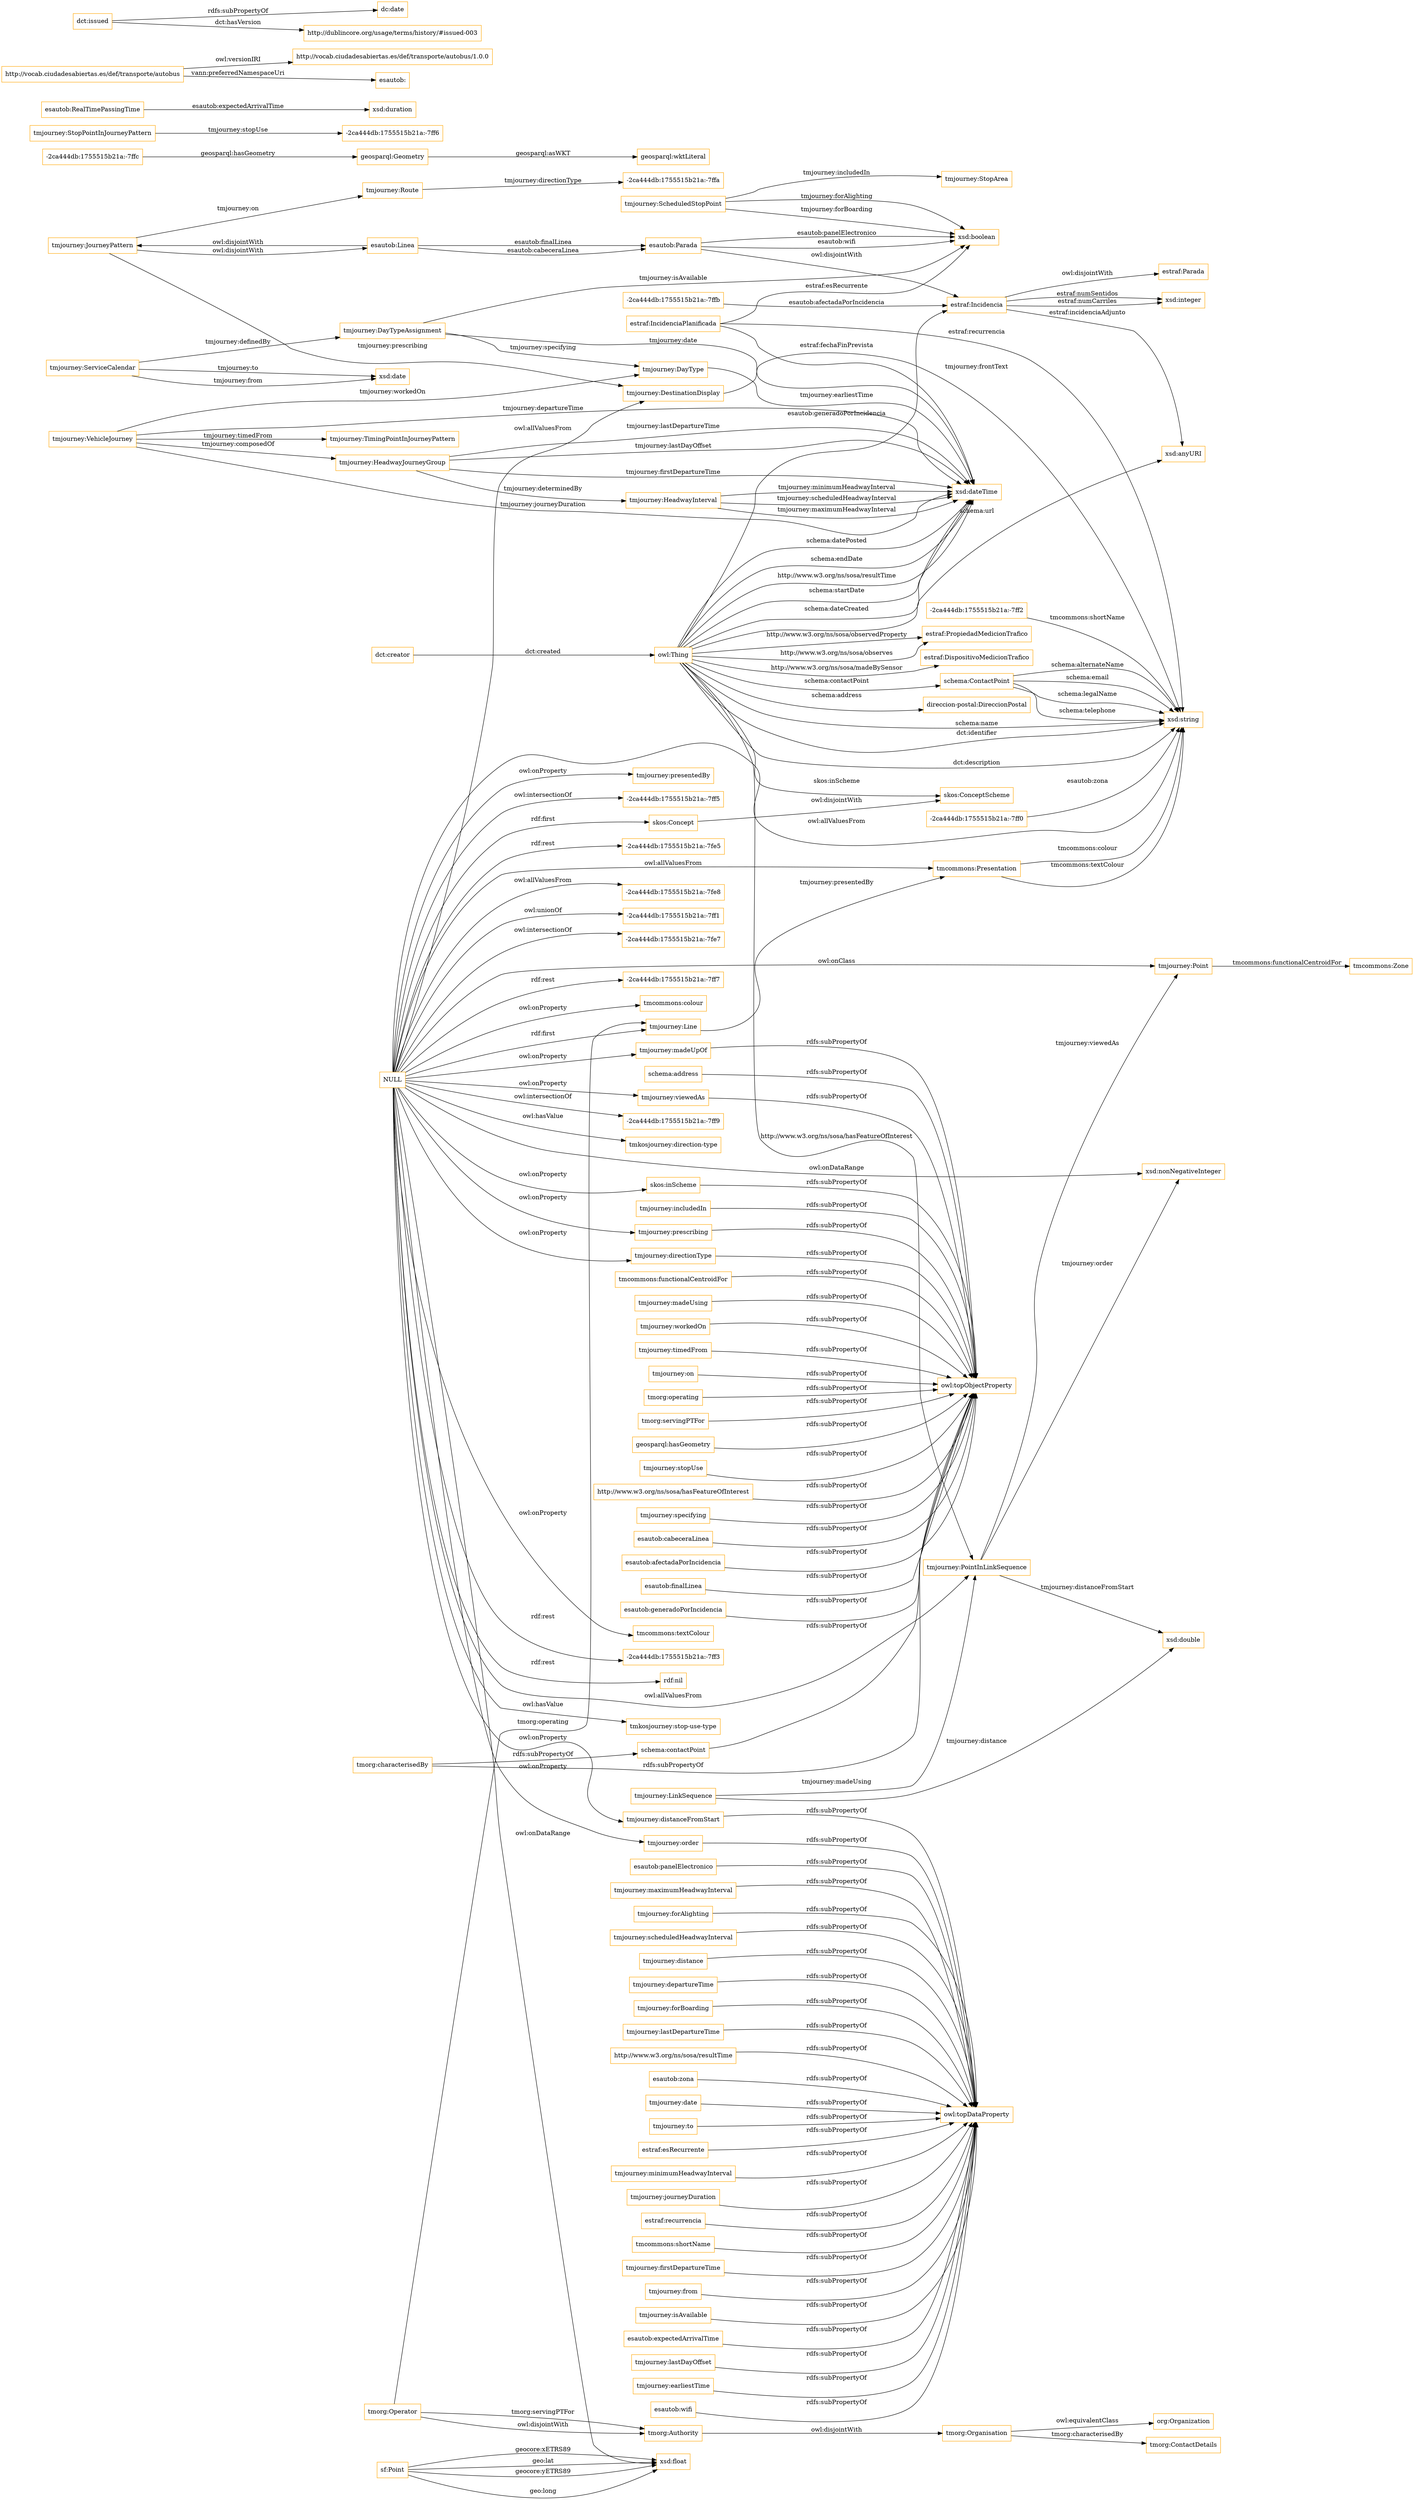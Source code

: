 digraph ar2dtool_diagram { 
rankdir=LR;
size="1501"
node [shape = rectangle, color="orange"]; "tmjourney:StopArea" "tmjourney:VehicleJourney" "tmcommons:Presentation" "-2ca444db:1755515b21a:-7ff2" "tmjourney:Line" "esautob:Linea" "tmorg:ContactDetails" "direccion-postal:DireccionPostal" "-2ca444db:1755515b21a:-7ffa" "tmorg:Organisation" "tmjourney:DestinationDisplay" "schema:ContactPoint" "tmjourney:JourneyPattern" "tmjourney:Route" "geosparql:Geometry" "-2ca444db:1755515b21a:-7ff6" "org:Organization" "tmjourney:HeadwayInterval" "skos:ConceptScheme" "esautob:RealTimePassingTime" "sf:Point" "tmcommons:Zone" "tmjourney:StopPointInJourneyPattern" "skos:Concept" "tmjourney:TimingPointInJourneyPattern" "estraf:IncidenciaPlanificada" "tmorg:Authority" "estraf:Incidencia" "tmjourney:DayTypeAssignment" "tmjourney:HeadwayJourneyGroup" "tmjourney:ServiceCalendar" "esautob:Parada" "tmjourney:DayType" "tmjourney:PointInLinkSequence" "tmjourney:Point" "-2ca444db:1755515b21a:-7fe8" "tmjourney:LinkSequence" "tmjourney:ScheduledStopPoint" "tmorg:Operator" ; /*classes style*/
	"estraf:recurrencia" -> "owl:topDataProperty" [ label = "rdfs:subPropertyOf" ];
	"tmjourney:prescribing" -> "owl:topObjectProperty" [ label = "rdfs:subPropertyOf" ];
	"tmorg:Organisation" -> "org:Organization" [ label = "owl:equivalentClass" ];
	"http://vocab.ciudadesabiertas.es/def/transporte/autobus" -> "http://vocab.ciudadesabiertas.es/def/transporte/autobus/1.0.0" [ label = "owl:versionIRI" ];
	"http://vocab.ciudadesabiertas.es/def/transporte/autobus" -> "esautob:" [ label = "vann:preferredNamespaceUri" ];
	"tmcommons:shortName" -> "owl:topDataProperty" [ label = "rdfs:subPropertyOf" ];
	"tmjourney:directionType" -> "owl:topObjectProperty" [ label = "rdfs:subPropertyOf" ];
	"tmjourney:earliestTime" -> "owl:topDataProperty" [ label = "rdfs:subPropertyOf" ];
	"tmorg:Authority" -> "tmorg:Organisation" [ label = "owl:disjointWith" ];
	"tmorg:Operator" -> "tmorg:Authority" [ label = "owl:disjointWith" ];
	"tmjourney:isAvailable" -> "owl:topDataProperty" [ label = "rdfs:subPropertyOf" ];
	"tmjourney:workedOn" -> "owl:topObjectProperty" [ label = "rdfs:subPropertyOf" ];
	"esautob:expectedArrivalTime" -> "owl:topDataProperty" [ label = "rdfs:subPropertyOf" ];
	"tmjourney:timedFrom" -> "owl:topObjectProperty" [ label = "rdfs:subPropertyOf" ];
	"tmjourney:lastDayOffset" -> "owl:topDataProperty" [ label = "rdfs:subPropertyOf" ];
	"esautob:panelElectronico" -> "owl:topDataProperty" [ label = "rdfs:subPropertyOf" ];
	"tmjourney:forAlighting" -> "owl:topDataProperty" [ label = "rdfs:subPropertyOf" ];
	"tmjourney:on" -> "owl:topObjectProperty" [ label = "rdfs:subPropertyOf" ];
	"estraf:Incidencia" -> "estraf:Parada" [ label = "owl:disjointWith" ];
	"tmjourney:scheduledHeadwayInterval" -> "owl:topDataProperty" [ label = "rdfs:subPropertyOf" ];
	"tmjourney:distanceFromStart" -> "owl:topDataProperty" [ label = "rdfs:subPropertyOf" ];
	"tmorg:operating" -> "owl:topObjectProperty" [ label = "rdfs:subPropertyOf" ];
	"tmorg:servingPTFor" -> "owl:topObjectProperty" [ label = "rdfs:subPropertyOf" ];
	"tmjourney:madeUpOf" -> "owl:topObjectProperty" [ label = "rdfs:subPropertyOf" ];
	"esautob:Linea" -> "tmjourney:JourneyPattern" [ label = "owl:disjointWith" ];
	"geosparql:hasGeometry" -> "owl:topObjectProperty" [ label = "rdfs:subPropertyOf" ];
	"tmjourney:departureTime" -> "owl:topDataProperty" [ label = "rdfs:subPropertyOf" ];
	"esautob:wifi" -> "owl:topDataProperty" [ label = "rdfs:subPropertyOf" ];
	"tmjourney:forBoarding" -> "owl:topDataProperty" [ label = "rdfs:subPropertyOf" ];
	"tmjourney:viewedAs" -> "owl:topObjectProperty" [ label = "rdfs:subPropertyOf" ];
	"skos:Concept" -> "skos:ConceptScheme" [ label = "owl:disjointWith" ];
	"tmjourney:lastDepartureTime" -> "owl:topDataProperty" [ label = "rdfs:subPropertyOf" ];
	"http://www.w3.org/ns/sosa/hasFeatureOfInterest" -> "owl:topObjectProperty" [ label = "rdfs:subPropertyOf" ];
	"tmjourney:specifying" -> "owl:topObjectProperty" [ label = "rdfs:subPropertyOf" ];
	"http://www.w3.org/ns/sosa/resultTime" -> "owl:topDataProperty" [ label = "rdfs:subPropertyOf" ];
	"skos:inScheme" -> "owl:topObjectProperty" [ label = "rdfs:subPropertyOf" ];
	"NULL" -> "-2ca444db:1755515b21a:-7ff1" [ label = "owl:unionOf" ];
	"NULL" -> "tmjourney:distanceFromStart" [ label = "owl:onProperty" ];
	"NULL" -> "tmjourney:viewedAs" [ label = "owl:onProperty" ];
	"NULL" -> "tmjourney:Line" [ label = "rdf:first" ];
	"NULL" -> "-2ca444db:1755515b21a:-7fe7" [ label = "owl:intersectionOf" ];
	"NULL" -> "-2ca444db:1755515b21a:-7ff7" [ label = "rdf:rest" ];
	"NULL" -> "tmcommons:colour" [ label = "owl:onProperty" ];
	"NULL" -> "-2ca444db:1755515b21a:-7ff9" [ label = "owl:intersectionOf" ];
	"NULL" -> "-2ca444db:1755515b21a:-7fe8" [ label = "owl:allValuesFrom" ];
	"NULL" -> "xsd:float" [ label = "owl:onDataRange" ];
	"NULL" -> "tmkosjourney:direction-type" [ label = "owl:hasValue" ];
	"NULL" -> "tmcommons:textColour" [ label = "owl:onProperty" ];
	"NULL" -> "tmjourney:order" [ label = "owl:onProperty" ];
	"NULL" -> "-2ca444db:1755515b21a:-7ff3" [ label = "rdf:rest" ];
	"NULL" -> "skos:Concept" [ label = "rdf:first" ];
	"NULL" -> "rdf:nil" [ label = "rdf:rest" ];
	"NULL" -> "tmjourney:Point" [ label = "owl:onClass" ];
	"NULL" -> "tmkosjourney:stop-use-type" [ label = "owl:hasValue" ];
	"NULL" -> "xsd:nonNegativeInteger" [ label = "owl:onDataRange" ];
	"NULL" -> "tmjourney:DestinationDisplay" [ label = "owl:allValuesFrom" ];
	"NULL" -> "tmjourney:prescribing" [ label = "owl:onProperty" ];
	"NULL" -> "tmjourney:presentedBy" [ label = "owl:onProperty" ];
	"NULL" -> "tmjourney:PointInLinkSequence" [ label = "owl:allValuesFrom" ];
	"NULL" -> "tmjourney:madeUpOf" [ label = "owl:onProperty" ];
	"NULL" -> "-2ca444db:1755515b21a:-7ff5" [ label = "owl:intersectionOf" ];
	"NULL" -> "tmjourney:directionType" [ label = "owl:onProperty" ];
	"NULL" -> "tmcommons:Presentation" [ label = "owl:allValuesFrom" ];
	"NULL" -> "xsd:string" [ label = "owl:allValuesFrom" ];
	"NULL" -> "-2ca444db:1755515b21a:-7fe5" [ label = "rdf:rest" ];
	"NULL" -> "skos:inScheme" [ label = "owl:onProperty" ];
	"esautob:zona" -> "owl:topDataProperty" [ label = "rdfs:subPropertyOf" ];
	"tmorg:characterisedBy" -> "schema:contactPoint" [ label = "rdfs:subPropertyOf" ];
	"tmorg:characterisedBy" -> "owl:topObjectProperty" [ label = "rdfs:subPropertyOf" ];
	"esautob:cabeceraLinea" -> "owl:topObjectProperty" [ label = "rdfs:subPropertyOf" ];
	"tmjourney:date" -> "owl:topDataProperty" [ label = "rdfs:subPropertyOf" ];
	"tmjourney:firstDepartureTime" -> "owl:topDataProperty" [ label = "rdfs:subPropertyOf" ];
	"tmjourney:from" -> "owl:topDataProperty" [ label = "rdfs:subPropertyOf" ];
	"schema:contactPoint" -> "owl:topObjectProperty" [ label = "rdfs:subPropertyOf" ];
	"tmjourney:maximumHeadwayInterval" -> "owl:topDataProperty" [ label = "rdfs:subPropertyOf" ];
	"esautob:afectadaPorIncidencia" -> "owl:topObjectProperty" [ label = "rdfs:subPropertyOf" ];
	"tmjourney:JourneyPattern" -> "esautob:Linea" [ label = "owl:disjointWith" ];
	"esautob:finalLinea" -> "owl:topObjectProperty" [ label = "rdfs:subPropertyOf" ];
	"esautob:Parada" -> "estraf:Incidencia" [ label = "owl:disjointWith" ];
	"dct:issued" -> "dc:date" [ label = "rdfs:subPropertyOf" ];
	"dct:issued" -> "http://dublincore.org/usage/terms/history/#issued-003" [ label = "dct:hasVersion" ];
	"esautob:generadoPorIncidencia" -> "owl:topObjectProperty" [ label = "rdfs:subPropertyOf" ];
	"tmjourney:to" -> "owl:topDataProperty" [ label = "rdfs:subPropertyOf" ];
	"schema:address" -> "owl:topObjectProperty" [ label = "rdfs:subPropertyOf" ];
	"tmjourney:includedIn" -> "owl:topObjectProperty" [ label = "rdfs:subPropertyOf" ];
	"estraf:esRecurrente" -> "owl:topDataProperty" [ label = "rdfs:subPropertyOf" ];
	"tmjourney:minimumHeadwayInterval" -> "owl:topDataProperty" [ label = "rdfs:subPropertyOf" ];
	"tmjourney:order" -> "owl:topDataProperty" [ label = "rdfs:subPropertyOf" ];
	"tmjourney:journeyDuration" -> "owl:topDataProperty" [ label = "rdfs:subPropertyOf" ];
	"tmcommons:functionalCentroidFor" -> "owl:topObjectProperty" [ label = "rdfs:subPropertyOf" ];
	"tmjourney:madeUsing" -> "owl:topObjectProperty" [ label = "rdfs:subPropertyOf" ];
	"tmjourney:distance" -> "owl:topDataProperty" [ label = "rdfs:subPropertyOf" ];
	"tmjourney:stopUse" -> "owl:topObjectProperty" [ label = "rdfs:subPropertyOf" ];
	"owl:Thing" -> "xsd:dateTime" [ label = "schema:startDate" ];
	"schema:ContactPoint" -> "xsd:string" [ label = "schema:alternateName" ];
	"esautob:Linea" -> "esautob:Parada" [ label = "esautob:finalLinea" ];
	"-2ca444db:1755515b21a:-7ffc" -> "geosparql:Geometry" [ label = "geosparql:hasGeometry" ];
	"tmjourney:DayTypeAssignment" -> "tmjourney:DayType" [ label = "tmjourney:specifying" ];
	"tmjourney:ScheduledStopPoint" -> "xsd:boolean" [ label = "tmjourney:forBoarding" ];
	"sf:Point" -> "xsd:float" [ label = "geo:long" ];
	"tmjourney:HeadwayJourneyGroup" -> "xsd:dateTime" [ label = "tmjourney:firstDepartureTime" ];
	"owl:Thing" -> "xsd:string" [ label = "dct:description" ];
	"owl:Thing" -> "xsd:dateTime" [ label = "schema:dateCreated" ];
	"tmjourney:PointInLinkSequence" -> "tmjourney:Point" [ label = "tmjourney:viewedAs" ];
	"owl:Thing" -> "xsd:anyURI" [ label = "schema:url" ];
	"-2ca444db:1755515b21a:-7ffb" -> "estraf:Incidencia" [ label = "esautob:afectadaPorIncidencia" ];
	"owl:Thing" -> "estraf:Incidencia" [ label = "esautob:generadoPorIncidencia" ];
	"tmjourney:JourneyPattern" -> "tmjourney:Route" [ label = "tmjourney:on" ];
	"owl:Thing" -> "skos:ConceptScheme" [ label = "skos:inScheme" ];
	"sf:Point" -> "xsd:float" [ label = "geocore:xETRS89" ];
	"tmjourney:LinkSequence" -> "tmjourney:PointInLinkSequence" [ label = "tmjourney:madeUsing" ];
	"estraf:IncidenciaPlanificada" -> "xsd:dateTime" [ label = "estraf:fechaFinPrevista" ];
	"schema:ContactPoint" -> "xsd:string" [ label = "schema:email" ];
	"tmjourney:HeadwayJourneyGroup" -> "xsd:dateTime" [ label = "tmjourney:lastDayOffset" ];
	"tmjourney:Point" -> "tmcommons:Zone" [ label = "tmcommons:functionalCentroidFor" ];
	"owl:Thing" -> "xsd:dateTime" [ label = "schema:datePosted" ];
	"tmjourney:HeadwayInterval" -> "xsd:dateTime" [ label = "tmjourney:minimumHeadwayInterval" ];
	"esautob:Linea" -> "esautob:Parada" [ label = "esautob:cabeceraLinea" ];
	"estraf:Incidencia" -> "xsd:anyURI" [ label = "estraf:incidenciaAdjunto" ];
	"-2ca444db:1755515b21a:-7ff0" -> "xsd:string" [ label = "esautob:zona" ];
	"tmorg:Operator" -> "tmjourney:Line" [ label = "tmorg:operating" ];
	"owl:Thing" -> "tmjourney:PointInLinkSequence" [ label = "http://www.w3.org/ns/sosa/hasFeatureOfInterest" ];
	"tmjourney:DestinationDisplay" -> "xsd:string" [ label = "tmjourney:frontText" ];
	"geosparql:Geometry" -> "geosparql:wktLiteral" [ label = "geosparql:asWKT" ];
	"owl:Thing" -> "schema:ContactPoint" [ label = "schema:contactPoint" ];
	"esautob:Parada" -> "xsd:boolean" [ label = "esautob:wifi" ];
	"owl:Thing" -> "xsd:dateTime" [ label = "schema:endDate" ];
	"estraf:Incidencia" -> "xsd:integer" [ label = "estraf:numCarriles" ];
	"owl:Thing" -> "xsd:dateTime" [ label = "http://www.w3.org/ns/sosa/resultTime" ];
	"tmjourney:ScheduledStopPoint" -> "tmjourney:StopArea" [ label = "tmjourney:includedIn" ];
	"tmjourney:DayTypeAssignment" -> "xsd:dateTime" [ label = "tmjourney:date" ];
	"tmjourney:Line" -> "tmcommons:Presentation" [ label = "tmjourney:presentedBy" ];
	"tmjourney:VehicleJourney" -> "tmjourney:DayType" [ label = "tmjourney:workedOn" ];
	"tmjourney:VehicleJourney" -> "xsd:dateTime" [ label = "tmjourney:journeyDuration" ];
	"tmjourney:ScheduledStopPoint" -> "xsd:boolean" [ label = "tmjourney:forAlighting" ];
	"tmjourney:VehicleJourney" -> "xsd:dateTime" [ label = "tmjourney:departureTime" ];
	"tmjourney:HeadwayJourneyGroup" -> "tmjourney:HeadwayInterval" [ label = "tmjourney:determinedBy" ];
	"tmjourney:HeadwayInterval" -> "xsd:dateTime" [ label = "tmjourney:scheduledHeadwayInterval" ];
	"tmjourney:HeadwayJourneyGroup" -> "xsd:dateTime" [ label = "tmjourney:lastDepartureTime" ];
	"tmjourney:HeadwayInterval" -> "xsd:dateTime" [ label = "tmjourney:maximumHeadwayInterval" ];
	"tmjourney:PointInLinkSequence" -> "xsd:double" [ label = "tmjourney:distanceFromStart" ];
	"tmjourney:StopPointInJourneyPattern" -> "-2ca444db:1755515b21a:-7ff6" [ label = "tmjourney:stopUse" ];
	"esautob:Parada" -> "xsd:boolean" [ label = "esautob:panelElectronico" ];
	"owl:Thing" -> "estraf:PropiedadMedicionTrafico" [ label = "http://www.w3.org/ns/sosa/observedProperty" ];
	"schema:ContactPoint" -> "xsd:string" [ label = "schema:legalName" ];
	"tmjourney:ServiceCalendar" -> "tmjourney:DayTypeAssignment" [ label = "tmjourney:definedBy" ];
	"tmjourney:LinkSequence" -> "xsd:double" [ label = "tmjourney:distance" ];
	"tmjourney:ServiceCalendar" -> "xsd:date" [ label = "tmjourney:from" ];
	"owl:Thing" -> "xsd:string" [ label = "schema:name" ];
	"tmjourney:PointInLinkSequence" -> "xsd:nonNegativeInteger" [ label = "tmjourney:order" ];
	"owl:Thing" -> "estraf:PropiedadMedicionTrafico" [ label = "http://www.w3.org/ns/sosa/observes" ];
	"owl:Thing" -> "direccion-postal:DireccionPostal" [ label = "schema:address" ];
	"tmjourney:VehicleJourney" -> "tmjourney:HeadwayJourneyGroup" [ label = "tmjourney:composedOf" ];
	"owl:Thing" -> "estraf:DispositivoMedicionTrafico" [ label = "http://www.w3.org/ns/sosa/madeBySensor" ];
	"estraf:IncidenciaPlanificada" -> "xsd:string" [ label = "estraf:recurrencia" ];
	"tmjourney:JourneyPattern" -> "tmjourney:DestinationDisplay" [ label = "tmjourney:prescribing" ];
	"tmjourney:DayType" -> "xsd:dateTime" [ label = "tmjourney:earliestTime" ];
	"sf:Point" -> "xsd:float" [ label = "geo:lat" ];
	"owl:Thing" -> "xsd:string" [ label = "dct:identifier" ];
	"esautob:RealTimePassingTime" -> "xsd:duration" [ label = "esautob:expectedArrivalTime" ];
	"tmjourney:VehicleJourney" -> "tmjourney:TimingPointInJourneyPattern" [ label = "tmjourney:timedFrom" ];
	"tmorg:Organisation" -> "tmorg:ContactDetails" [ label = "tmorg:characterisedBy" ];
	"estraf:Incidencia" -> "xsd:integer" [ label = "estraf:numSentidos" ];
	"sf:Point" -> "xsd:float" [ label = "geocore:yETRS89" ];
	"tmjourney:DayTypeAssignment" -> "xsd:boolean" [ label = "tmjourney:isAvailable" ];
	"estraf:IncidenciaPlanificada" -> "xsd:boolean" [ label = "estraf:esRecurrente" ];
	"tmorg:Operator" -> "tmorg:Authority" [ label = "tmorg:servingPTFor" ];
	"tmjourney:ServiceCalendar" -> "xsd:date" [ label = "tmjourney:to" ];
	"schema:ContactPoint" -> "xsd:string" [ label = "schema:telephone" ];
	"dct:creator" -> "owl:Thing" [ label = "dct:created" ];
	"tmjourney:Route" -> "-2ca444db:1755515b21a:-7ffa" [ label = "tmjourney:directionType" ];
	"tmcommons:Presentation" -> "xsd:string" [ label = "tmcommons:textColour" ];
	"-2ca444db:1755515b21a:-7ff2" -> "xsd:string" [ label = "tmcommons:shortName" ];
	"tmcommons:Presentation" -> "xsd:string" [ label = "tmcommons:colour" ];

}
